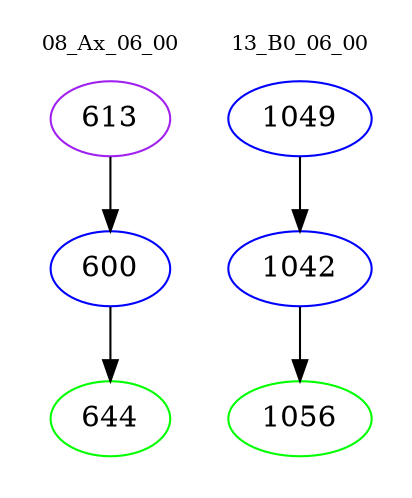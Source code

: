 digraph{
subgraph cluster_0 {
color = white
label = "08_Ax_06_00";
fontsize=10;
T0_613 [label="613", color="purple"]
T0_613 -> T0_600 [color="black"]
T0_600 [label="600", color="blue"]
T0_600 -> T0_644 [color="black"]
T0_644 [label="644", color="green"]
}
subgraph cluster_1 {
color = white
label = "13_B0_06_00";
fontsize=10;
T1_1049 [label="1049", color="blue"]
T1_1049 -> T1_1042 [color="black"]
T1_1042 [label="1042", color="blue"]
T1_1042 -> T1_1056 [color="black"]
T1_1056 [label="1056", color="green"]
}
}
